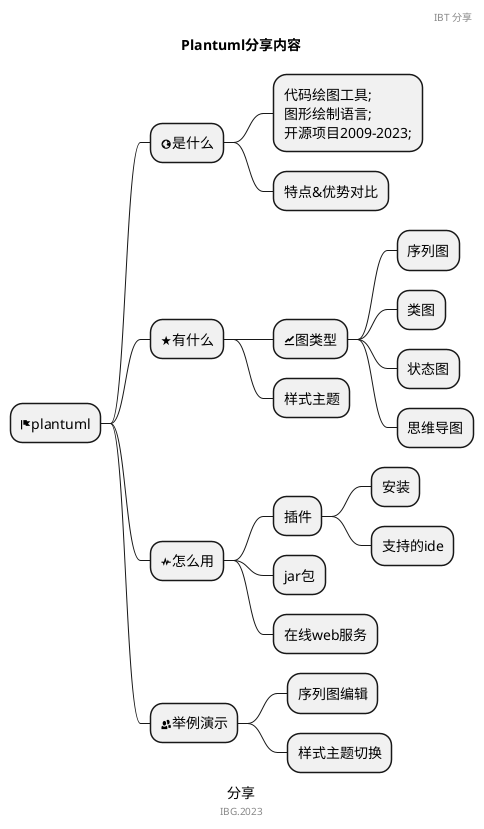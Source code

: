 @startmindmap
'https://plantuml.com/mindmap-diagram

caption 分享
title Plantuml分享内容

* <&flag>plantuml
** <&globe>是什么
*** 代码绘图工具;\n图形绘制语言;\n开源项目2009-2023;
*** 特点&优势对比
** <&star>有什么
*** <&graph>图类型
**** 序列图
**** 类图
**** 状态图
**** 思维导图
*** 样式主题
** <&pulse>怎么用
*** 插件
**** 安装
**** 支持的ide
*** jar包
*** 在线web服务
** <&people>举例演示
*** 序列图编辑
*** 样式主题切换

header
IBT 分享
endheader

center footer IBG.2023

@endmindmap
